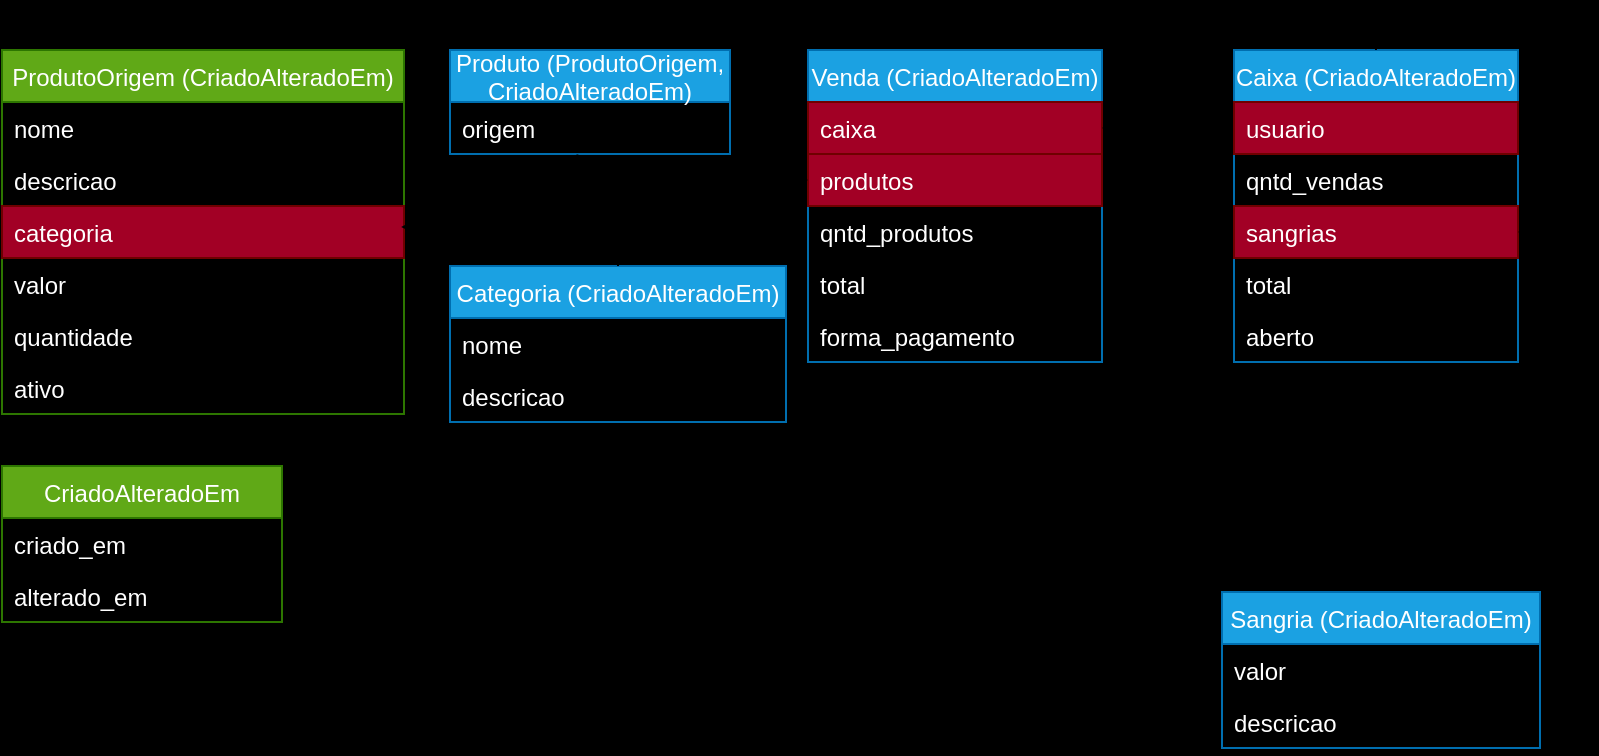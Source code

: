 <mxfile>
    <diagram id="vhdcNku4tLCnj1_UNpPX" name="Página-1">
        <mxGraphModel dx="1018" dy="505" grid="0" gridSize="10" guides="1" tooltips="1" connect="1" arrows="1" fold="1" page="1" pageScale="1" pageWidth="827" pageHeight="1169" background="#000000" math="0" shadow="0">
            <root>
                <mxCell id="0"/>
                <mxCell id="1" parent="0"/>
                <mxCell id="2" value="Produto (ProdutoOrigem, &#10;CriadoAlteradoEm)" style="swimlane;fontStyle=0;childLayout=stackLayout;horizontal=1;startSize=26;fillColor=#1ba1e2;horizontalStack=0;resizeParent=1;resizeParentMax=0;resizeLast=0;collapsible=1;marginBottom=0;fontColor=#FFFFFF;strokeColor=#006EAF;" vertex="1" parent="1">
                    <mxGeometry x="267" y="66" width="140" height="52" as="geometry"/>
                </mxCell>
                <mxCell id="8" value="origem" style="text;strokeColor=none;fillColor=none;align=left;verticalAlign=top;spacingLeft=4;spacingRight=4;overflow=hidden;rotatable=0;points=[[0,0.5],[1,0.5]];portConstraint=eastwest;fontColor=#FFFFFF;" vertex="1" parent="2">
                    <mxGeometry y="26" width="140" height="26" as="geometry"/>
                </mxCell>
                <mxCell id="9" value="ProdutoOrigem (CriadoAlteradoEm)" style="swimlane;fontStyle=0;childLayout=stackLayout;horizontal=1;startSize=26;fillColor=#60a917;horizontalStack=0;resizeParent=1;resizeParentMax=0;resizeLast=0;collapsible=1;marginBottom=0;fontColor=#FFFFFF;strokeColor=#2D7600;" vertex="1" parent="1">
                    <mxGeometry x="43" y="66" width="201" height="182" as="geometry"/>
                </mxCell>
                <mxCell id="10" value="nome" style="text;strokeColor=none;fillColor=none;align=left;verticalAlign=top;spacingLeft=4;spacingRight=4;overflow=hidden;rotatable=0;points=[[0,0.5],[1,0.5]];portConstraint=eastwest;fontColor=#FFFFFF;" vertex="1" parent="9">
                    <mxGeometry y="26" width="201" height="26" as="geometry"/>
                </mxCell>
                <mxCell id="11" value="descricao" style="text;strokeColor=none;fillColor=none;align=left;verticalAlign=top;spacingLeft=4;spacingRight=4;overflow=hidden;rotatable=0;points=[[0,0.5],[1,0.5]];portConstraint=eastwest;fontColor=#FFFFFF;" vertex="1" parent="9">
                    <mxGeometry y="52" width="201" height="26" as="geometry"/>
                </mxCell>
                <mxCell id="45" value="categoria" style="text;strokeColor=#6F0000;fillColor=#a20025;align=left;verticalAlign=top;spacingLeft=4;spacingRight=4;overflow=hidden;rotatable=0;points=[[0,0.5],[1,0.5]];portConstraint=eastwest;fontColor=#FFFFFF;" vertex="1" parent="9">
                    <mxGeometry y="78" width="201" height="26" as="geometry"/>
                </mxCell>
                <mxCell id="12" value="valor" style="text;strokeColor=none;fillColor=none;align=left;verticalAlign=top;spacingLeft=4;spacingRight=4;overflow=hidden;rotatable=0;points=[[0,0.5],[1,0.5]];portConstraint=eastwest;fontColor=#FFFFFF;" vertex="1" parent="9">
                    <mxGeometry y="104" width="201" height="26" as="geometry"/>
                </mxCell>
                <mxCell id="13" value="quantidade" style="text;strokeColor=none;fillColor=none;align=left;verticalAlign=top;spacingLeft=4;spacingRight=4;overflow=hidden;rotatable=0;points=[[0,0.5],[1,0.5]];portConstraint=eastwest;fontColor=#FFFFFF;" vertex="1" parent="9">
                    <mxGeometry y="130" width="201" height="26" as="geometry"/>
                </mxCell>
                <mxCell id="14" value="ativo" style="text;strokeColor=none;fillColor=none;align=left;verticalAlign=top;spacingLeft=4;spacingRight=4;overflow=hidden;rotatable=0;points=[[0,0.5],[1,0.5]];portConstraint=eastwest;fontColor=#FFFFFF;" vertex="1" parent="9">
                    <mxGeometry y="156" width="201" height="26" as="geometry"/>
                </mxCell>
                <mxCell id="16" value="Venda (CriadoAlteradoEm)" style="swimlane;fontStyle=0;childLayout=stackLayout;horizontal=1;startSize=26;fillColor=#1ba1e2;horizontalStack=0;resizeParent=1;resizeParentMax=0;resizeLast=0;collapsible=1;marginBottom=0;fontColor=#FFFFFF;strokeColor=#006EAF;" vertex="1" parent="1">
                    <mxGeometry x="446" y="66" width="147" height="156" as="geometry"/>
                </mxCell>
                <mxCell id="17" value="caixa" style="text;strokeColor=#6F0000;fillColor=#a20025;align=left;verticalAlign=top;spacingLeft=4;spacingRight=4;overflow=hidden;rotatable=0;points=[[0,0.5],[1,0.5]];portConstraint=eastwest;fontColor=#FFFFFF;" vertex="1" parent="16">
                    <mxGeometry y="26" width="147" height="26" as="geometry"/>
                </mxCell>
                <mxCell id="18" value="produtos" style="text;strokeColor=#6F0000;fillColor=#a20025;align=left;verticalAlign=top;spacingLeft=4;spacingRight=4;overflow=hidden;rotatable=0;points=[[0,0.5],[1,0.5]];portConstraint=eastwest;fontColor=#FFFFFF;" vertex="1" parent="16">
                    <mxGeometry y="52" width="147" height="26" as="geometry"/>
                </mxCell>
                <mxCell id="20" value="qntd_produtos" style="text;strokeColor=none;fillColor=none;align=left;verticalAlign=top;spacingLeft=4;spacingRight=4;overflow=hidden;rotatable=0;points=[[0,0.5],[1,0.5]];portConstraint=eastwest;fontColor=#FFFFFF;" vertex="1" parent="16">
                    <mxGeometry y="78" width="147" height="26" as="geometry"/>
                </mxCell>
                <mxCell id="24" value="total" style="text;strokeColor=none;fillColor=none;align=left;verticalAlign=top;spacingLeft=4;spacingRight=4;overflow=hidden;rotatable=0;points=[[0,0.5],[1,0.5]];portConstraint=eastwest;fontColor=#FFFFFF;" vertex="1" parent="16">
                    <mxGeometry y="104" width="147" height="26" as="geometry"/>
                </mxCell>
                <mxCell id="19" value="forma_pagamento" style="text;strokeColor=none;fillColor=none;align=left;verticalAlign=top;spacingLeft=4;spacingRight=4;overflow=hidden;rotatable=0;points=[[0,0.5],[1,0.5]];portConstraint=eastwest;fontColor=#FFFFFF;" vertex="1" parent="16">
                    <mxGeometry y="130" width="147" height="26" as="geometry"/>
                </mxCell>
                <mxCell id="26" value="Caixa (CriadoAlteradoEm)" style="swimlane;fontStyle=0;childLayout=stackLayout;horizontal=1;startSize=26;fillColor=#1ba1e2;horizontalStack=0;resizeParent=1;resizeParentMax=0;resizeLast=0;collapsible=1;marginBottom=0;fontColor=#FFFFFF;strokeColor=#006EAF;" vertex="1" parent="1">
                    <mxGeometry x="659" y="66" width="142" height="156" as="geometry"/>
                </mxCell>
                <mxCell id="27" value="usuario" style="text;strokeColor=#6F0000;fillColor=#a20025;align=left;verticalAlign=top;spacingLeft=4;spacingRight=4;overflow=hidden;rotatable=0;points=[[0,0.5],[1,0.5]];portConstraint=eastwest;fontColor=#FFFFFF;" vertex="1" parent="26">
                    <mxGeometry y="26" width="142" height="26" as="geometry"/>
                </mxCell>
                <mxCell id="33" value="qntd_vendas" style="text;strokeColor=none;fillColor=none;align=left;verticalAlign=top;spacingLeft=4;spacingRight=4;overflow=hidden;rotatable=0;points=[[0,0.5],[1,0.5]];portConstraint=eastwest;fontColor=#FFFFFF;" vertex="1" parent="26">
                    <mxGeometry y="52" width="142" height="26" as="geometry"/>
                </mxCell>
                <mxCell id="34" value="sangrias" style="text;strokeColor=#6F0000;fillColor=#a20025;align=left;verticalAlign=top;spacingLeft=4;spacingRight=4;overflow=hidden;rotatable=0;points=[[0,0.5],[1,0.5]];portConstraint=eastwest;fontColor=#FFFFFF;" vertex="1" parent="26">
                    <mxGeometry y="78" width="142" height="26" as="geometry"/>
                </mxCell>
                <mxCell id="29" value="total" style="text;strokeColor=none;fillColor=none;align=left;verticalAlign=top;spacingLeft=4;spacingRight=4;overflow=hidden;rotatable=0;points=[[0,0.5],[1,0.5]];portConstraint=eastwest;fontColor=#FFFFFF;" vertex="1" parent="26">
                    <mxGeometry y="104" width="142" height="26" as="geometry"/>
                </mxCell>
                <mxCell id="30" value="aberto" style="text;strokeColor=none;fillColor=none;align=left;verticalAlign=top;spacingLeft=4;spacingRight=4;overflow=hidden;rotatable=0;points=[[0,0.5],[1,0.5]];portConstraint=eastwest;fontColor=#FFFFFF;" vertex="1" parent="26">
                    <mxGeometry y="130" width="142" height="26" as="geometry"/>
                </mxCell>
                <mxCell id="36" value="Sangria (CriadoAlteradoEm)" style="swimlane;fontStyle=0;childLayout=stackLayout;horizontal=1;startSize=26;fillColor=#1ba1e2;horizontalStack=0;resizeParent=1;resizeParentMax=0;resizeLast=0;collapsible=1;marginBottom=0;fontColor=#FFFFFF;strokeColor=#006EAF;" vertex="1" parent="1">
                    <mxGeometry x="653" y="337" width="159" height="78" as="geometry"/>
                </mxCell>
                <mxCell id="37" value="valor" style="text;strokeColor=none;fillColor=none;align=left;verticalAlign=top;spacingLeft=4;spacingRight=4;overflow=hidden;rotatable=0;points=[[0,0.5],[1,0.5]];portConstraint=eastwest;fontColor=#FFFFFF;" vertex="1" parent="36">
                    <mxGeometry y="26" width="159" height="26" as="geometry"/>
                </mxCell>
                <mxCell id="38" value="descricao" style="text;strokeColor=none;fillColor=none;align=left;verticalAlign=top;spacingLeft=4;spacingRight=4;overflow=hidden;rotatable=0;points=[[0,0.5],[1,0.5]];portConstraint=eastwest;fontColor=#FFFFFF;" vertex="1" parent="36">
                    <mxGeometry y="52" width="159" height="26" as="geometry"/>
                </mxCell>
                <mxCell id="46" value="Categoria (CriadoAlteradoEm)" style="swimlane;fontStyle=0;childLayout=stackLayout;horizontal=1;startSize=26;fillColor=#1ba1e2;horizontalStack=0;resizeParent=1;resizeParentMax=0;resizeLast=0;collapsible=1;marginBottom=0;fontColor=#FFFFFF;strokeColor=#006EAF;" vertex="1" parent="1">
                    <mxGeometry x="267" y="174" width="168" height="78" as="geometry"/>
                </mxCell>
                <mxCell id="47" value="nome" style="text;strokeColor=none;fillColor=none;align=left;verticalAlign=top;spacingLeft=4;spacingRight=4;overflow=hidden;rotatable=0;points=[[0,0.5],[1,0.5]];portConstraint=eastwest;fontColor=#FFFFFF;" vertex="1" parent="46">
                    <mxGeometry y="26" width="168" height="26" as="geometry"/>
                </mxCell>
                <mxCell id="51" value="descricao" style="text;strokeColor=none;fillColor=none;align=left;verticalAlign=top;spacingLeft=4;spacingRight=4;overflow=hidden;rotatable=0;points=[[0,0.5],[1,0.5]];portConstraint=eastwest;fontColor=#FFFFFF;" vertex="1" parent="46">
                    <mxGeometry y="52" width="168" height="26" as="geometry"/>
                </mxCell>
                <mxCell id="55" value="CriadoAlteradoEm" style="swimlane;fontStyle=0;childLayout=stackLayout;horizontal=1;startSize=26;fillColor=#60a917;horizontalStack=0;resizeParent=1;resizeParentMax=0;resizeLast=0;collapsible=1;marginBottom=0;fontColor=#FFFFFF;strokeColor=#2D7600;" vertex="1" parent="1">
                    <mxGeometry x="43" y="274" width="140" height="78" as="geometry">
                        <mxRectangle x="21" y="282" width="125" height="26" as="alternateBounds"/>
                    </mxGeometry>
                </mxCell>
                <mxCell id="58" value="criado_em" style="text;strokeColor=none;fillColor=none;align=left;verticalAlign=top;spacingLeft=4;spacingRight=4;overflow=hidden;rotatable=0;points=[[0,0.5],[1,0.5]];portConstraint=eastwest;fontColor=#FFFFFF;" vertex="1" parent="55">
                    <mxGeometry y="26" width="140" height="26" as="geometry"/>
                </mxCell>
                <mxCell id="59" value="alterado_em" style="text;strokeColor=none;fillColor=none;align=left;verticalAlign=top;spacingLeft=4;spacingRight=4;overflow=hidden;rotatable=0;points=[[0,0.5],[1,0.5]];portConstraint=eastwest;fontColor=#FFFFFF;" vertex="1" parent="55">
                    <mxGeometry y="52" width="140" height="26" as="geometry"/>
                </mxCell>
                <mxCell id="25" value="" style="edgeStyle=none;exitX=0.455;exitY=1.011;exitDx=0;exitDy=0;exitPerimeter=0;fontColor=#FFFFFF;labelBorderColor=none;" edge="1" parent="1" source="8" target="18">
                    <mxGeometry relative="1" as="geometry">
                        <Array as="points">
                            <mxPoint x="331" y="131"/>
                        </Array>
                    </mxGeometry>
                </mxCell>
                <mxCell id="35" value="" style="edgeStyle=none;exitX=0.5;exitY=0;exitDx=0;exitDy=0;fontColor=#FFFFFF;labelBorderColor=none;" edge="1" parent="1" source="26" target="17">
                    <mxGeometry relative="1" as="geometry">
                        <Array as="points">
                            <mxPoint x="729" y="49"/>
                            <mxPoint x="625" y="49"/>
                            <mxPoint x="625" y="105"/>
                        </Array>
                    </mxGeometry>
                </mxCell>
                <mxCell id="44" value="" style="edgeStyle=none;entryX=1;entryY=0.5;entryDx=0;entryDy=0;exitX=0.481;exitY=-0.007;exitDx=0;exitDy=0;exitPerimeter=0;fontColor=#FFFFFF;labelBorderColor=none;" edge="1" parent="1" source="36" target="34">
                    <mxGeometry relative="1" as="geometry">
                        <Array as="points">
                            <mxPoint x="729" y="315"/>
                            <mxPoint x="832" y="315"/>
                            <mxPoint x="832" y="157"/>
                        </Array>
                    </mxGeometry>
                </mxCell>
                <mxCell id="54" value="" style="edgeStyle=none;entryX=0.993;entryY=0.402;entryDx=0;entryDy=0;entryPerimeter=0;fontColor=#FFFFFF;labelBorderColor=none;" edge="1" parent="1" source="46" target="45">
                    <mxGeometry relative="1" as="geometry">
                        <mxPoint x="286" y="149" as="targetPoint"/>
                        <Array as="points">
                            <mxPoint x="351" y="155"/>
                        </Array>
                    </mxGeometry>
                </mxCell>
            </root>
        </mxGraphModel>
    </diagram>
</mxfile>